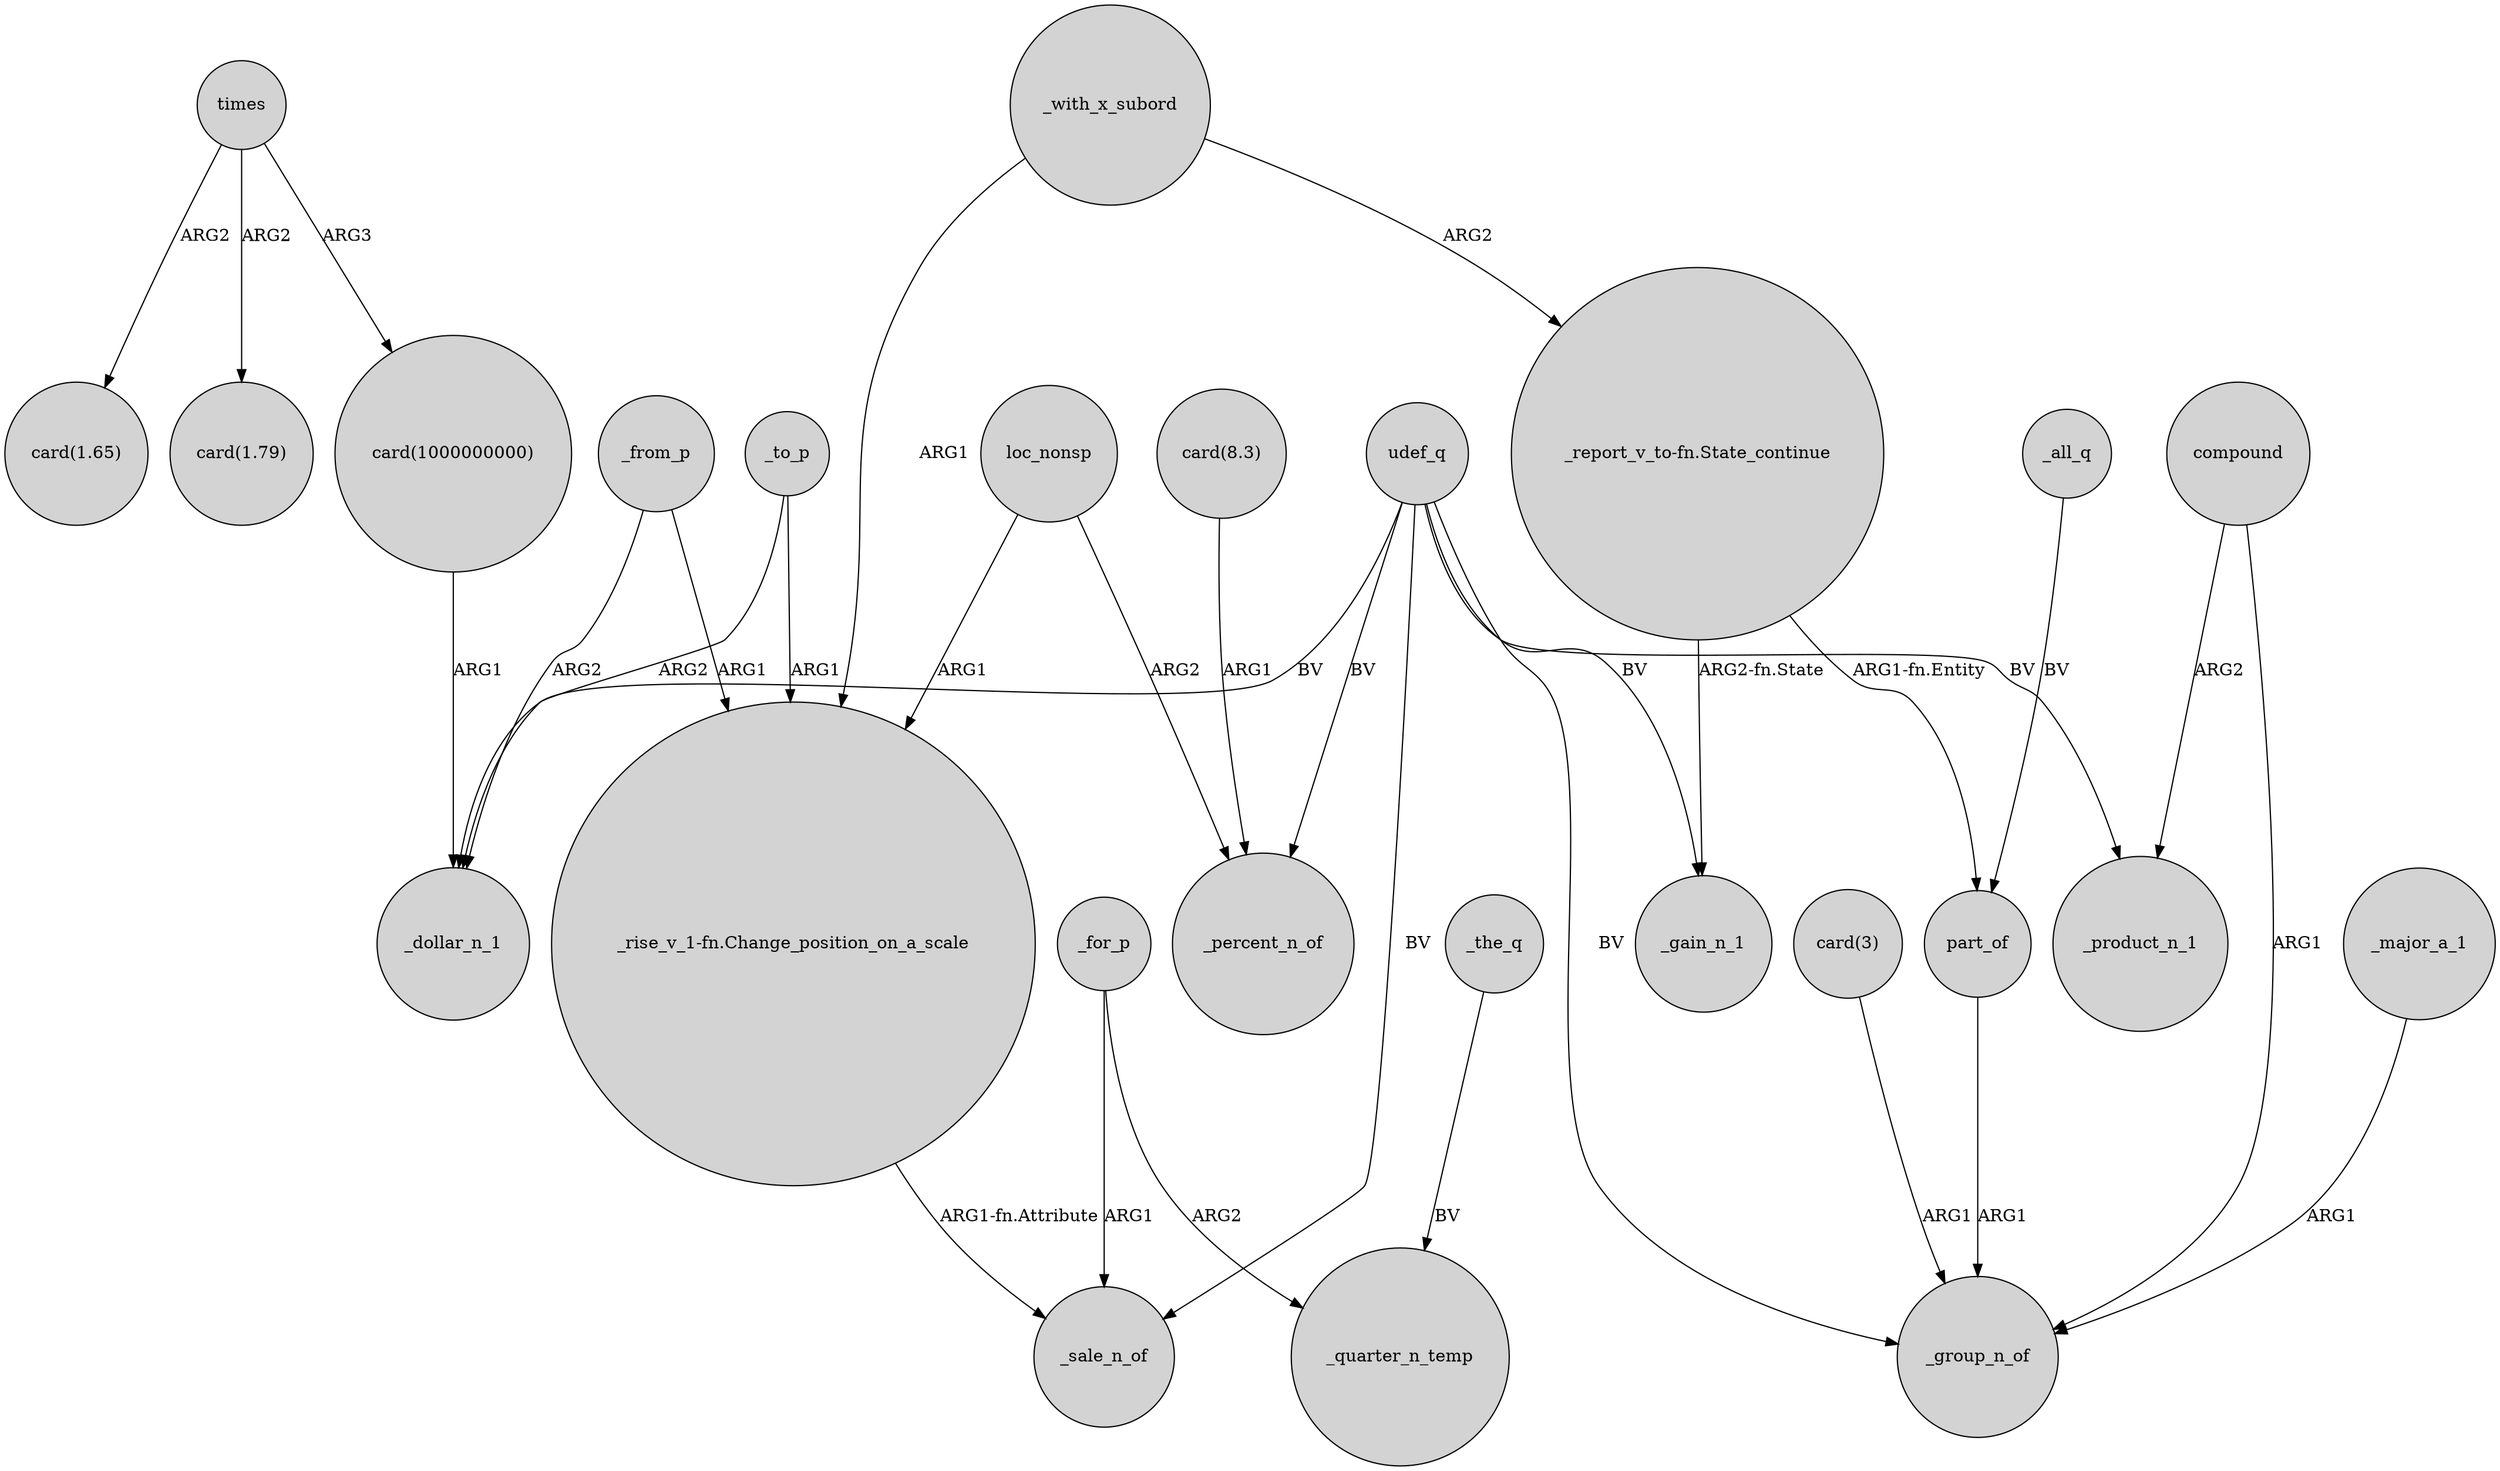 digraph {
	node [shape=circle style=filled]
	"card(3)" -> _group_n_of [label=ARG1]
	"card(1000000000)" -> _dollar_n_1 [label=ARG1]
	"_rise_v_1-fn.Change_position_on_a_scale" -> _sale_n_of [label="ARG1-fn.Attribute"]
	udef_q -> _group_n_of [label=BV]
	_for_p -> _sale_n_of [label=ARG1]
	_to_p -> "_rise_v_1-fn.Change_position_on_a_scale" [label=ARG1]
	loc_nonsp -> "_rise_v_1-fn.Change_position_on_a_scale" [label=ARG1]
	_the_q -> _quarter_n_temp [label=BV]
	times -> "card(1.79)" [label=ARG2]
	udef_q -> _product_n_1 [label=BV]
	udef_q -> _sale_n_of [label=BV]
	_to_p -> _dollar_n_1 [label=ARG2]
	_all_q -> part_of [label=BV]
	times -> "card(1000000000)" [label=ARG3]
	_major_a_1 -> _group_n_of [label=ARG1]
	compound -> _group_n_of [label=ARG1]
	"card(8.3)" -> _percent_n_of [label=ARG1]
	_with_x_subord -> "_report_v_to-fn.State_continue" [label=ARG2]
	"_report_v_to-fn.State_continue" -> _gain_n_1 [label="ARG2-fn.State"]
	"_report_v_to-fn.State_continue" -> part_of [label="ARG1-fn.Entity"]
	_for_p -> _quarter_n_temp [label=ARG2]
	udef_q -> _percent_n_of [label=BV]
	times -> "card(1.65)" [label=ARG2]
	udef_q -> _dollar_n_1 [label=BV]
	_with_x_subord -> "_rise_v_1-fn.Change_position_on_a_scale" [label=ARG1]
	compound -> _product_n_1 [label=ARG2]
	part_of -> _group_n_of [label=ARG1]
	_from_p -> "_rise_v_1-fn.Change_position_on_a_scale" [label=ARG1]
	_from_p -> _dollar_n_1 [label=ARG2]
	udef_q -> _gain_n_1 [label=BV]
	loc_nonsp -> _percent_n_of [label=ARG2]
}
